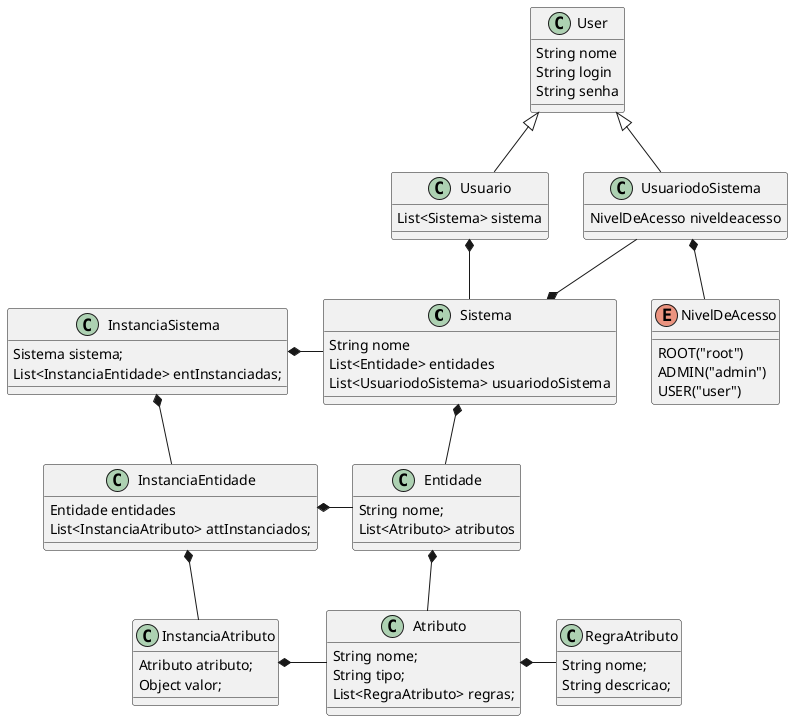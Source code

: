 @startuml
class Sistema{

  String nome
  List<Entidade> entidades
  List<UsuariodoSistema> usuariodoSistema
}
class Usuario extends User {

  List<Sistema> sistema
}
class User{
  String nome
  String login
  String senha
}
class UsuariodoSistema extends User{

  NivelDeAcesso niveldeacesso
}
class Entidade{

  String nome;
  List<Atributo> atributos
}
 Enum NivelDeAcesso{
  ROOT("root")
  ADMIN("admin")
  USER("user")

}

class Atributo{
  String nome;
  String tipo;
  List<RegraAtributo> regras;
}

class RegraAtributo{
  String nome;
  String descricao;
}

class InstanciaSistema{
  Sistema sistema;
  List<InstanciaEntidade> entInstanciadas;
}

class InstanciaEntidade{

  Entidade entidades
  List<InstanciaAtributo> attInstanciados;
}

class InstanciaAtributo{

    Atributo atributo;
    Object valor;
}
Usuario *-- Sistema
UsuariodoSistema *--NivelDeAcesso
Sistema *-- Entidade
UsuariodoSistema --* Sistema
Entidade *-- Atributo
Atributo *- RegraAtributo

InstanciaSistema *- Sistema
InstanciaSistema *-- InstanciaEntidade
InstanciaEntidade *- Entidade
InstanciaEntidade *-- InstanciaAtributo
InstanciaAtributo *- Atributo

@enduml
